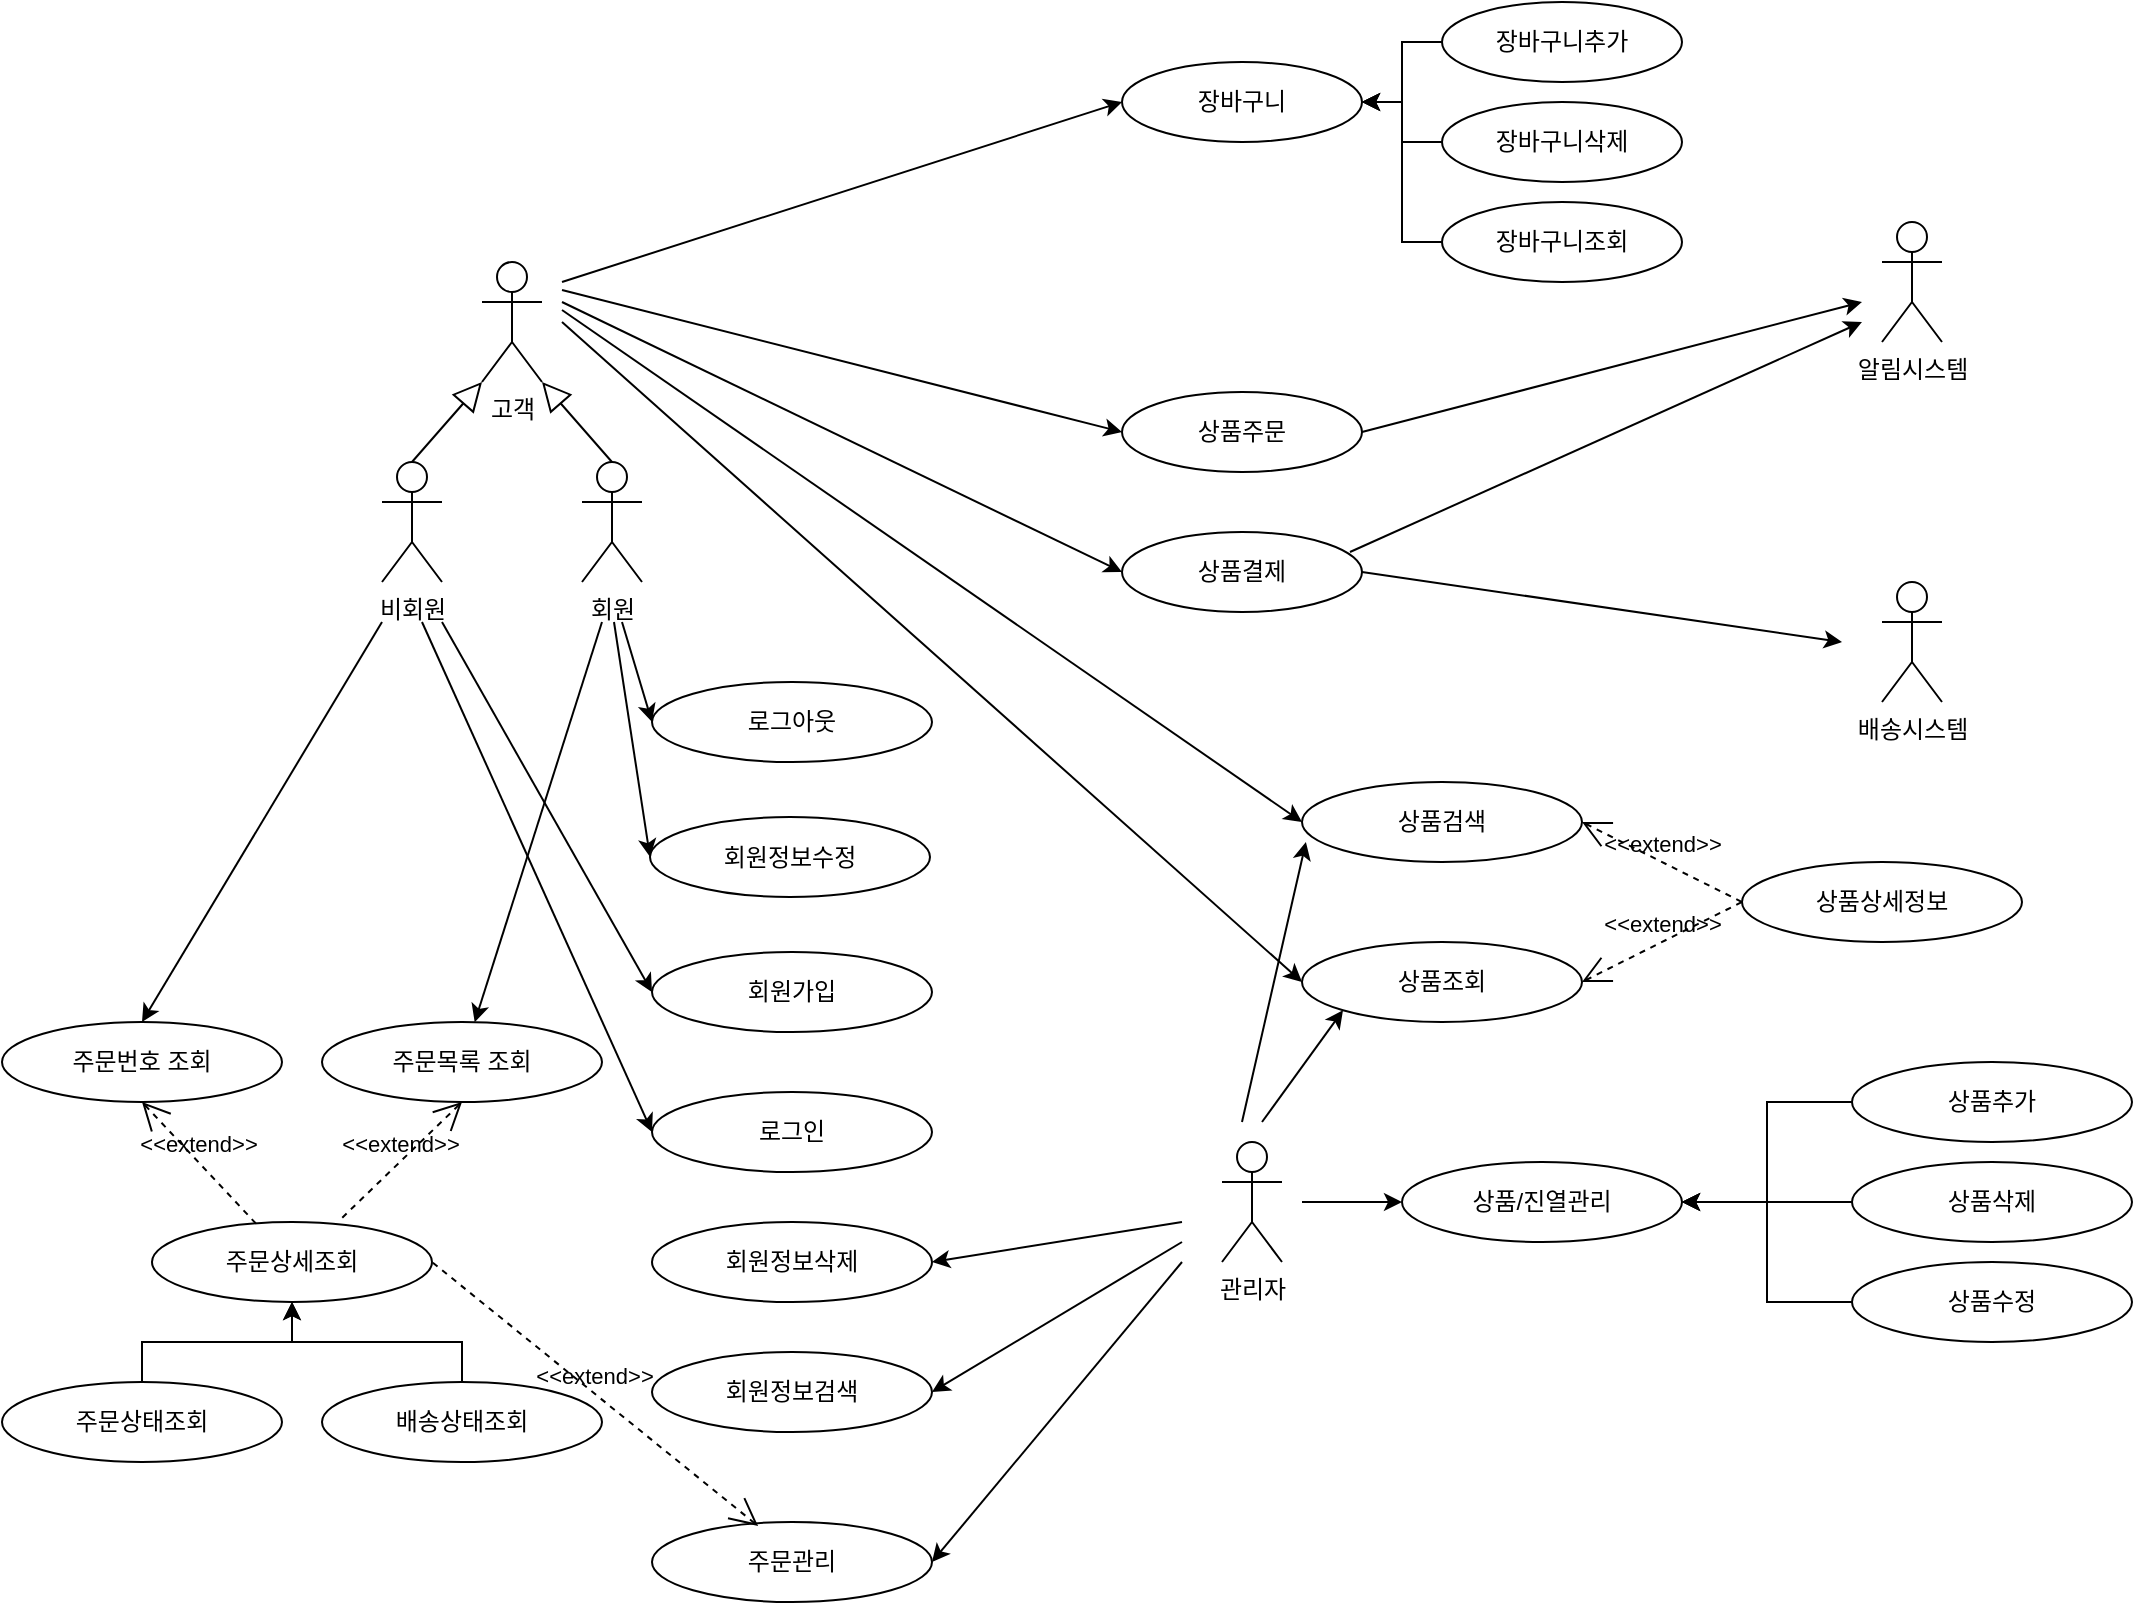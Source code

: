 <mxfile version="10.8.9" type="device"><diagram id="3NIwUlHn7vF3TEpJ-PGQ" name="Page-1"><mxGraphModel dx="1394" dy="-112" grid="1" gridSize="10" guides="1" tooltips="1" connect="1" arrows="1" fold="1" page="1" pageScale="1" pageWidth="1169" pageHeight="827" math="0" shadow="0"><root><mxCell id="0"/><mxCell id="1" parent="0"/><mxCell id="_D850sWrT6nZPo2Iu-sp-62" style="edgeStyle=orthogonalEdgeStyle;rounded=0;orthogonalLoop=1;jettySize=auto;html=1;exitX=0.5;exitY=0;exitDx=0;exitDy=0;exitPerimeter=0;entryX=0.5;entryY=0;entryDx=0;entryDy=0;" parent="1" edge="1"><mxGeometry relative="1" as="geometry"><mxPoint x="1070" y="250" as="sourcePoint"/><Array as="points"><mxPoint x="1070" y="130"/><mxPoint x="650" y="130"/></Array></mxGeometry></mxCell><mxCell id="_D850sWrT6nZPo2Iu-sp-63" style="edgeStyle=orthogonalEdgeStyle;rounded=0;orthogonalLoop=1;jettySize=auto;html=1;entryX=0.5;entryY=0;entryDx=0;entryDy=0;" parent="1" edge="1"><mxGeometry relative="1" as="geometry"><mxPoint x="1070" y="250" as="sourcePoint"/><Array as="points"><mxPoint x="1070" y="130"/><mxPoint x="830" y="130"/></Array></mxGeometry></mxCell><mxCell id="_D850sWrT6nZPo2Iu-sp-73" value="" style="group" parent="1" vertex="1" connectable="0"><mxGeometry x="210" y="960" width="130" height="160" as="geometry"/></mxCell><mxCell id="_D850sWrT6nZPo2Iu-sp-74" value="회원" style="shape=umlActor;verticalLabelPosition=bottom;labelBackgroundColor=#ffffff;verticalAlign=top;html=1;outlineConnect=0;" parent="_D850sWrT6nZPo2Iu-sp-73" vertex="1"><mxGeometry x="100" y="100" width="30" height="60" as="geometry"/></mxCell><mxCell id="_D850sWrT6nZPo2Iu-sp-75" value="고객" style="shape=umlActor;verticalLabelPosition=bottom;labelBackgroundColor=#ffffff;verticalAlign=top;html=1;outlineConnect=0;" parent="_D850sWrT6nZPo2Iu-sp-73" vertex="1"><mxGeometry x="50" width="30" height="60" as="geometry"/></mxCell><mxCell id="_D850sWrT6nZPo2Iu-sp-76" value="비회원" style="shape=umlActor;verticalLabelPosition=bottom;labelBackgroundColor=#ffffff;verticalAlign=top;html=1;outlineConnect=0;" parent="_D850sWrT6nZPo2Iu-sp-73" vertex="1"><mxGeometry y="100" width="30" height="60" as="geometry"/></mxCell><mxCell id="_D850sWrT6nZPo2Iu-sp-77" value="" style="endArrow=block;endFill=0;endSize=12;html=1;entryX=0;entryY=1;entryDx=0;entryDy=0;entryPerimeter=0;exitX=0.5;exitY=0;exitDx=0;exitDy=0;exitPerimeter=0;" parent="_D850sWrT6nZPo2Iu-sp-73" source="_D850sWrT6nZPo2Iu-sp-76" target="_D850sWrT6nZPo2Iu-sp-75" edge="1"><mxGeometry width="160" relative="1" as="geometry"><mxPoint x="-60" y="430" as="sourcePoint"/><mxPoint x="100" y="430" as="targetPoint"/></mxGeometry></mxCell><mxCell id="_D850sWrT6nZPo2Iu-sp-78" value="" style="endArrow=block;endFill=0;endSize=12;html=1;entryX=1;entryY=1;entryDx=0;entryDy=0;entryPerimeter=0;exitX=0.5;exitY=0;exitDx=0;exitDy=0;exitPerimeter=0;" parent="_D850sWrT6nZPo2Iu-sp-73" source="_D850sWrT6nZPo2Iu-sp-74" target="_D850sWrT6nZPo2Iu-sp-75" edge="1"><mxGeometry width="160" relative="1" as="geometry"><mxPoint x="135" y="230" as="sourcePoint"/><mxPoint x="170" y="190" as="targetPoint"/></mxGeometry></mxCell><mxCell id="_D850sWrT6nZPo2Iu-sp-79" value="회원가입" style="ellipse;whiteSpace=wrap;html=1;" parent="1" vertex="1"><mxGeometry x="345" y="1305" width="140" height="40" as="geometry"/></mxCell><mxCell id="_D850sWrT6nZPo2Iu-sp-80" value="로그인" style="ellipse;whiteSpace=wrap;html=1;" parent="1" vertex="1"><mxGeometry x="345" y="1375" width="140" height="40" as="geometry"/></mxCell><mxCell id="_D850sWrT6nZPo2Iu-sp-81" value="로그아웃" style="ellipse;whiteSpace=wrap;html=1;" parent="1" vertex="1"><mxGeometry x="345" y="1170" width="140" height="40" as="geometry"/></mxCell><mxCell id="_D850sWrT6nZPo2Iu-sp-83" value="" style="endArrow=classic;html=1;entryX=0;entryY=0.5;entryDx=0;entryDy=0;" parent="1" target="_D850sWrT6nZPo2Iu-sp-80" edge="1"><mxGeometry width="50" height="50" relative="1" as="geometry"><mxPoint x="230" y="1140" as="sourcePoint"/><mxPoint x="60" y="1360" as="targetPoint"/></mxGeometry></mxCell><mxCell id="_D850sWrT6nZPo2Iu-sp-84" value="" style="endArrow=classic;html=1;entryX=0;entryY=0.5;entryDx=0;entryDy=0;" parent="1" target="_D850sWrT6nZPo2Iu-sp-79" edge="1"><mxGeometry width="50" height="50" relative="1" as="geometry"><mxPoint x="240" y="1140" as="sourcePoint"/><mxPoint x="60" y="1360" as="targetPoint"/></mxGeometry></mxCell><mxCell id="_D850sWrT6nZPo2Iu-sp-85" value="" style="endArrow=classic;html=1;entryX=0;entryY=0.5;entryDx=0;entryDy=0;" parent="1" target="_D850sWrT6nZPo2Iu-sp-81" edge="1"><mxGeometry width="50" height="50" relative="1" as="geometry"><mxPoint x="330" y="1140" as="sourcePoint"/><mxPoint x="60" y="1360" as="targetPoint"/></mxGeometry></mxCell><mxCell id="_D850sWrT6nZPo2Iu-sp-86" value="관리자&lt;br&gt;" style="shape=umlActor;verticalLabelPosition=bottom;labelBackgroundColor=#ffffff;verticalAlign=top;html=1;outlineConnect=0;" parent="1" vertex="1"><mxGeometry x="630" y="1400" width="30" height="60" as="geometry"/></mxCell><mxCell id="_D850sWrT6nZPo2Iu-sp-87" value="회원정보수정" style="ellipse;whiteSpace=wrap;html=1;" parent="1" vertex="1"><mxGeometry x="344" y="1237.5" width="140" height="40" as="geometry"/></mxCell><mxCell id="_D850sWrT6nZPo2Iu-sp-88" value="회원정보삭제" style="ellipse;whiteSpace=wrap;html=1;" parent="1" vertex="1"><mxGeometry x="345" y="1440" width="140" height="40" as="geometry"/></mxCell><mxCell id="_D850sWrT6nZPo2Iu-sp-89" value="" style="endArrow=classic;html=1;entryX=0;entryY=0.5;entryDx=0;entryDy=0;" parent="1" target="_D850sWrT6nZPo2Iu-sp-87" edge="1"><mxGeometry width="50" height="50" relative="1" as="geometry"><mxPoint x="326" y="1140" as="sourcePoint"/><mxPoint x="480" y="1258" as="targetPoint"/></mxGeometry></mxCell><mxCell id="_D850sWrT6nZPo2Iu-sp-90" value="" style="endArrow=classic;html=1;entryX=1;entryY=0.5;entryDx=0;entryDy=0;" parent="1" target="_D850sWrT6nZPo2Iu-sp-88" edge="1"><mxGeometry width="50" height="50" relative="1" as="geometry"><mxPoint x="610" y="1440" as="sourcePoint"/><mxPoint x="60" y="1360" as="targetPoint"/></mxGeometry></mxCell><mxCell id="_D850sWrT6nZPo2Iu-sp-102" value="상품/진열관리" style="ellipse;whiteSpace=wrap;html=1;" parent="1" vertex="1"><mxGeometry x="720" y="1410" width="140" height="40" as="geometry"/></mxCell><mxCell id="_D850sWrT6nZPo2Iu-sp-103" style="edgeStyle=orthogonalEdgeStyle;rounded=0;orthogonalLoop=1;jettySize=auto;html=1;exitX=0;exitY=0.5;exitDx=0;exitDy=0;entryX=1;entryY=0.5;entryDx=0;entryDy=0;" parent="1" source="_D850sWrT6nZPo2Iu-sp-104" target="_D850sWrT6nZPo2Iu-sp-102" edge="1"><mxGeometry relative="1" as="geometry"/></mxCell><mxCell id="_D850sWrT6nZPo2Iu-sp-104" value="상품수정&lt;br&gt;" style="ellipse;whiteSpace=wrap;html=1;" parent="1" vertex="1"><mxGeometry x="945" y="1460" width="140" height="40" as="geometry"/></mxCell><mxCell id="_D850sWrT6nZPo2Iu-sp-105" value="" style="edgeStyle=orthogonalEdgeStyle;rounded=0;orthogonalLoop=1;jettySize=auto;html=1;" parent="1" source="_D850sWrT6nZPo2Iu-sp-106" target="_D850sWrT6nZPo2Iu-sp-102" edge="1"><mxGeometry relative="1" as="geometry"/></mxCell><mxCell id="_D850sWrT6nZPo2Iu-sp-106" value="상품삭제" style="ellipse;whiteSpace=wrap;html=1;" parent="1" vertex="1"><mxGeometry x="945" y="1410" width="140" height="40" as="geometry"/></mxCell><mxCell id="_D850sWrT6nZPo2Iu-sp-110" style="edgeStyle=orthogonalEdgeStyle;rounded=0;orthogonalLoop=1;jettySize=auto;html=1;exitX=0;exitY=0.5;exitDx=0;exitDy=0;entryX=1;entryY=0.5;entryDx=0;entryDy=0;" parent="1" source="_D850sWrT6nZPo2Iu-sp-108" target="_D850sWrT6nZPo2Iu-sp-102" edge="1"><mxGeometry relative="1" as="geometry"/></mxCell><mxCell id="_D850sWrT6nZPo2Iu-sp-108" value="상품추가" style="ellipse;whiteSpace=wrap;html=1;" parent="1" vertex="1"><mxGeometry x="945" y="1360" width="140" height="40" as="geometry"/></mxCell><mxCell id="_D850sWrT6nZPo2Iu-sp-111" value="" style="endArrow=classic;html=1;entryX=0;entryY=0.5;entryDx=0;entryDy=0;" parent="1" target="_D850sWrT6nZPo2Iu-sp-102" edge="1"><mxGeometry width="50" height="50" relative="1" as="geometry"><mxPoint x="670" y="1430" as="sourcePoint"/><mxPoint x="485" y="1474" as="targetPoint"/></mxGeometry></mxCell><mxCell id="_D850sWrT6nZPo2Iu-sp-112" value="주문상세조회" style="ellipse;whiteSpace=wrap;html=1;" parent="1" vertex="1"><mxGeometry x="95" y="1440" width="140" height="40" as="geometry"/></mxCell><mxCell id="_D850sWrT6nZPo2Iu-sp-113" value="주문번호 조회" style="ellipse;whiteSpace=wrap;html=1;" parent="1" vertex="1"><mxGeometry x="20" y="1340" width="140" height="40" as="geometry"/></mxCell><mxCell id="_D850sWrT6nZPo2Iu-sp-114" value="주문목록 조회&lt;br&gt;" style="ellipse;whiteSpace=wrap;html=1;" parent="1" vertex="1"><mxGeometry x="180" y="1340" width="140" height="40" as="geometry"/></mxCell><mxCell id="_D850sWrT6nZPo2Iu-sp-115" value="&amp;lt;&amp;lt;extend&amp;gt;&amp;gt;" style="edgeStyle=none;html=1;startArrow=open;endArrow=none;startSize=12;verticalAlign=bottom;dashed=1;labelBackgroundColor=none;exitX=0.5;exitY=1;exitDx=0;exitDy=0;entryX=0.671;entryY=-0.025;entryDx=0;entryDy=0;entryPerimeter=0;" parent="1" source="_D850sWrT6nZPo2Iu-sp-114" target="_D850sWrT6nZPo2Iu-sp-112" edge="1"><mxGeometry width="160" relative="1" as="geometry"><mxPoint x="-15" y="1530" as="sourcePoint"/><mxPoint x="265" y="1355" as="targetPoint"/></mxGeometry></mxCell><mxCell id="_D850sWrT6nZPo2Iu-sp-116" value="&amp;lt;&amp;lt;extend&amp;gt;&amp;gt;" style="edgeStyle=none;html=1;startArrow=open;endArrow=none;startSize=12;verticalAlign=bottom;dashed=1;labelBackgroundColor=none;exitX=0.5;exitY=1;exitDx=0;exitDy=0;" parent="1" source="_D850sWrT6nZPo2Iu-sp-113" target="_D850sWrT6nZPo2Iu-sp-112" edge="1"><mxGeometry width="160" relative="1" as="geometry"><mxPoint x="-15" y="1530" as="sourcePoint"/><mxPoint x="145" y="1530" as="targetPoint"/></mxGeometry></mxCell><mxCell id="_D850sWrT6nZPo2Iu-sp-118" value="" style="endArrow=classic;html=1;entryX=0.5;entryY=0;entryDx=0;entryDy=0;" parent="1" target="_D850sWrT6nZPo2Iu-sp-113" edge="1"><mxGeometry width="50" height="50" relative="1" as="geometry"><mxPoint x="210" y="1140" as="sourcePoint"/><mxPoint x="70" y="1215" as="targetPoint"/></mxGeometry></mxCell><mxCell id="_D850sWrT6nZPo2Iu-sp-119" value="" style="endArrow=classic;html=1;" parent="1" target="_D850sWrT6nZPo2Iu-sp-114" edge="1"><mxGeometry width="50" height="50" relative="1" as="geometry"><mxPoint x="320" y="1140" as="sourcePoint"/><mxPoint x="70" y="1215" as="targetPoint"/></mxGeometry></mxCell><mxCell id="_D850sWrT6nZPo2Iu-sp-120" value="상품조회" style="ellipse;whiteSpace=wrap;html=1;" parent="1" vertex="1"><mxGeometry x="670" y="1300" width="140" height="40" as="geometry"/></mxCell><mxCell id="_D850sWrT6nZPo2Iu-sp-121" value="상품검색" style="ellipse;whiteSpace=wrap;html=1;" parent="1" vertex="1"><mxGeometry x="670" y="1220" width="140" height="40" as="geometry"/></mxCell><mxCell id="_D850sWrT6nZPo2Iu-sp-122" value="상품상세정보" style="ellipse;whiteSpace=wrap;html=1;" parent="1" vertex="1"><mxGeometry x="890" y="1260" width="140" height="40" as="geometry"/></mxCell><mxCell id="_D850sWrT6nZPo2Iu-sp-123" value="&amp;lt;&amp;lt;extend&amp;gt;&amp;gt;" style="edgeStyle=none;html=1;startArrow=open;endArrow=none;startSize=12;verticalAlign=bottom;dashed=1;labelBackgroundColor=none;entryX=0;entryY=0.5;entryDx=0;entryDy=0;exitX=1;exitY=0.5;exitDx=0;exitDy=0;" parent="1" source="_D850sWrT6nZPo2Iu-sp-121" target="_D850sWrT6nZPo2Iu-sp-122" edge="1"><mxGeometry width="160" relative="1" as="geometry"><mxPoint x="20" y="1865" as="sourcePoint"/><mxPoint x="180" y="1865" as="targetPoint"/></mxGeometry></mxCell><mxCell id="_D850sWrT6nZPo2Iu-sp-124" value="&amp;lt;&amp;lt;extend&amp;gt;&amp;gt;" style="edgeStyle=none;html=1;startArrow=open;endArrow=none;startSize=12;verticalAlign=bottom;dashed=1;labelBackgroundColor=none;exitX=1;exitY=0.5;exitDx=0;exitDy=0;entryX=0;entryY=0.5;entryDx=0;entryDy=0;" parent="1" source="_D850sWrT6nZPo2Iu-sp-120" target="_D850sWrT6nZPo2Iu-sp-122" edge="1"><mxGeometry width="160" relative="1" as="geometry"><mxPoint x="20" y="1865" as="sourcePoint"/><mxPoint x="760" y="1265" as="targetPoint"/></mxGeometry></mxCell><mxCell id="_D850sWrT6nZPo2Iu-sp-126" value="장바구니" style="ellipse;whiteSpace=wrap;html=1;" parent="1" vertex="1"><mxGeometry x="580" y="860" width="120" height="40" as="geometry"/></mxCell><mxCell id="_D850sWrT6nZPo2Iu-sp-131" style="edgeStyle=orthogonalEdgeStyle;rounded=0;orthogonalLoop=1;jettySize=auto;html=1;exitX=0;exitY=0.5;exitDx=0;exitDy=0;entryX=1;entryY=0.5;entryDx=0;entryDy=0;" parent="1" source="_D850sWrT6nZPo2Iu-sp-128" target="_D850sWrT6nZPo2Iu-sp-126" edge="1"><mxGeometry relative="1" as="geometry"/></mxCell><mxCell id="_D850sWrT6nZPo2Iu-sp-128" value="장바구니삭제" style="ellipse;whiteSpace=wrap;html=1;" parent="1" vertex="1"><mxGeometry x="740" y="880" width="120" height="40" as="geometry"/></mxCell><mxCell id="_D850sWrT6nZPo2Iu-sp-132" style="edgeStyle=orthogonalEdgeStyle;rounded=0;orthogonalLoop=1;jettySize=auto;html=1;exitX=0;exitY=0.5;exitDx=0;exitDy=0;entryX=1;entryY=0.5;entryDx=0;entryDy=0;" parent="1" source="_D850sWrT6nZPo2Iu-sp-130" target="_D850sWrT6nZPo2Iu-sp-126" edge="1"><mxGeometry relative="1" as="geometry"/></mxCell><mxCell id="_D850sWrT6nZPo2Iu-sp-130" value="장바구니추가&lt;br&gt;" style="ellipse;whiteSpace=wrap;html=1;" parent="1" vertex="1"><mxGeometry x="740" y="830" width="120" height="40" as="geometry"/></mxCell><mxCell id="_D850sWrT6nZPo2Iu-sp-133" value="상품주문" style="ellipse;whiteSpace=wrap;html=1;" parent="1" vertex="1"><mxGeometry x="580" y="1025" width="120" height="40" as="geometry"/></mxCell><mxCell id="_D850sWrT6nZPo2Iu-sp-137" style="edgeStyle=orthogonalEdgeStyle;rounded=0;orthogonalLoop=1;jettySize=auto;html=1;exitX=0.5;exitY=0;exitDx=0;exitDy=0;entryX=0.5;entryY=1;entryDx=0;entryDy=0;" parent="1" source="_D850sWrT6nZPo2Iu-sp-134" target="_D850sWrT6nZPo2Iu-sp-112" edge="1"><mxGeometry relative="1" as="geometry"/></mxCell><mxCell id="_D850sWrT6nZPo2Iu-sp-134" value="주문상태조회" style="ellipse;whiteSpace=wrap;html=1;" parent="1" vertex="1"><mxGeometry x="20" y="1520" width="140" height="40" as="geometry"/></mxCell><mxCell id="_D850sWrT6nZPo2Iu-sp-136" style="edgeStyle=orthogonalEdgeStyle;rounded=0;orthogonalLoop=1;jettySize=auto;html=1;exitX=0.5;exitY=0;exitDx=0;exitDy=0;entryX=0.5;entryY=1;entryDx=0;entryDy=0;" parent="1" source="_D850sWrT6nZPo2Iu-sp-135" target="_D850sWrT6nZPo2Iu-sp-112" edge="1"><mxGeometry relative="1" as="geometry"/></mxCell><mxCell id="_D850sWrT6nZPo2Iu-sp-135" value="배송상태조회" style="ellipse;whiteSpace=wrap;html=1;" parent="1" vertex="1"><mxGeometry x="180" y="1520" width="140" height="40" as="geometry"/></mxCell><mxCell id="_D850sWrT6nZPo2Iu-sp-138" value="상품결제" style="ellipse;whiteSpace=wrap;html=1;" parent="1" vertex="1"><mxGeometry x="580" y="1095" width="120" height="40" as="geometry"/></mxCell><mxCell id="_D850sWrT6nZPo2Iu-sp-140" style="edgeStyle=orthogonalEdgeStyle;rounded=0;orthogonalLoop=1;jettySize=auto;html=1;exitX=0;exitY=0.5;exitDx=0;exitDy=0;entryX=1;entryY=0.5;entryDx=0;entryDy=0;" parent="1" source="_D850sWrT6nZPo2Iu-sp-139" target="_D850sWrT6nZPo2Iu-sp-126" edge="1"><mxGeometry relative="1" as="geometry"/></mxCell><mxCell id="_D850sWrT6nZPo2Iu-sp-139" value="장바구니조회" style="ellipse;whiteSpace=wrap;html=1;" parent="1" vertex="1"><mxGeometry x="740" y="930" width="120" height="40" as="geometry"/></mxCell><mxCell id="_D850sWrT6nZPo2Iu-sp-143" value="" style="endArrow=classic;html=1;entryX=0;entryY=0.5;entryDx=0;entryDy=0;" parent="1" target="_D850sWrT6nZPo2Iu-sp-126" edge="1"><mxGeometry width="50" height="50" relative="1" as="geometry"><mxPoint x="300" y="970" as="sourcePoint"/><mxPoint x="345" y="1190" as="targetPoint"/></mxGeometry></mxCell><mxCell id="_D850sWrT6nZPo2Iu-sp-144" value="" style="endArrow=classic;html=1;entryX=0;entryY=0.5;entryDx=0;entryDy=0;" parent="1" target="_D850sWrT6nZPo2Iu-sp-133" edge="1"><mxGeometry width="50" height="50" relative="1" as="geometry"><mxPoint x="300" y="974" as="sourcePoint"/><mxPoint x="580" y="1049" as="targetPoint"/></mxGeometry></mxCell><mxCell id="_D850sWrT6nZPo2Iu-sp-145" value="" style="endArrow=classic;html=1;entryX=0;entryY=0.5;entryDx=0;entryDy=0;" parent="1" target="_D850sWrT6nZPo2Iu-sp-138" edge="1"><mxGeometry width="50" height="50" relative="1" as="geometry"><mxPoint x="300" y="980" as="sourcePoint"/><mxPoint x="345" y="1190" as="targetPoint"/></mxGeometry></mxCell><mxCell id="_D850sWrT6nZPo2Iu-sp-146" value="" style="endArrow=classic;html=1;" parent="1" edge="1"><mxGeometry width="50" height="50" relative="1" as="geometry"><mxPoint x="300" y="984" as="sourcePoint"/><mxPoint x="670" y="1240" as="targetPoint"/></mxGeometry></mxCell><mxCell id="_D850sWrT6nZPo2Iu-sp-147" value="" style="endArrow=classic;html=1;entryX=0;entryY=0.5;entryDx=0;entryDy=0;" parent="1" target="_D850sWrT6nZPo2Iu-sp-120" edge="1"><mxGeometry width="50" height="50" relative="1" as="geometry"><mxPoint x="300" y="990" as="sourcePoint"/><mxPoint x="345" y="1190" as="targetPoint"/></mxGeometry></mxCell><mxCell id="_D850sWrT6nZPo2Iu-sp-148" value="" style="endArrow=classic;html=1;entryX=0;entryY=1;entryDx=0;entryDy=0;" parent="1" target="_D850sWrT6nZPo2Iu-sp-120" edge="1"><mxGeometry width="50" height="50" relative="1" as="geometry"><mxPoint x="650" y="1390" as="sourcePoint"/><mxPoint x="345" y="1190" as="targetPoint"/></mxGeometry></mxCell><mxCell id="_D850sWrT6nZPo2Iu-sp-149" value="" style="endArrow=classic;html=1;entryX=0.014;entryY=0.75;entryDx=0;entryDy=0;entryPerimeter=0;" parent="1" target="_D850sWrT6nZPo2Iu-sp-121" edge="1"><mxGeometry width="50" height="50" relative="1" as="geometry"><mxPoint x="640" y="1390" as="sourcePoint"/><mxPoint x="691" y="1334" as="targetPoint"/></mxGeometry></mxCell><mxCell id="_D850sWrT6nZPo2Iu-sp-150" value="알림시스템&lt;br&gt;" style="shape=umlActor;verticalLabelPosition=bottom;labelBackgroundColor=#ffffff;verticalAlign=top;html=1;outlineConnect=0;" parent="1" vertex="1"><mxGeometry x="960" y="940" width="30" height="60" as="geometry"/></mxCell><mxCell id="_D850sWrT6nZPo2Iu-sp-151" value="배송시스템&lt;br&gt;" style="shape=umlActor;verticalLabelPosition=bottom;labelBackgroundColor=#ffffff;verticalAlign=top;html=1;outlineConnect=0;" parent="1" vertex="1"><mxGeometry x="960" y="1120" width="30" height="60" as="geometry"/></mxCell><mxCell id="_D850sWrT6nZPo2Iu-sp-153" value="" style="endArrow=classic;html=1;exitX=1;exitY=0.5;exitDx=0;exitDy=0;" parent="1" source="_D850sWrT6nZPo2Iu-sp-133" edge="1"><mxGeometry width="50" height="50" relative="1" as="geometry"><mxPoint x="300" y="974" as="sourcePoint"/><mxPoint x="950" y="980" as="targetPoint"/></mxGeometry></mxCell><mxCell id="_D850sWrT6nZPo2Iu-sp-154" value="" style="endArrow=classic;html=1;exitX=1;exitY=0.5;exitDx=0;exitDy=0;" parent="1" source="_D850sWrT6nZPo2Iu-sp-138" edge="1"><mxGeometry width="50" height="50" relative="1" as="geometry"><mxPoint x="300" y="974" as="sourcePoint"/><mxPoint x="940" y="1150" as="targetPoint"/></mxGeometry></mxCell><mxCell id="_D850sWrT6nZPo2Iu-sp-155" value="" style="endArrow=classic;html=1;exitX=0.95;exitY=0.25;exitDx=0;exitDy=0;exitPerimeter=0;" parent="1" source="_D850sWrT6nZPo2Iu-sp-138" edge="1"><mxGeometry width="50" height="50" relative="1" as="geometry"><mxPoint x="700" y="1115" as="sourcePoint"/><mxPoint x="950" y="990" as="targetPoint"/></mxGeometry></mxCell><mxCell id="6Oaov_oVwc3zsJ9b4OeX-1" value="회원정보검색" style="ellipse;whiteSpace=wrap;html=1;" parent="1" vertex="1"><mxGeometry x="345" y="1505" width="140" height="40" as="geometry"/></mxCell><mxCell id="6Oaov_oVwc3zsJ9b4OeX-2" value="" style="endArrow=classic;html=1;entryX=1;entryY=0.5;entryDx=0;entryDy=0;" parent="1" target="6Oaov_oVwc3zsJ9b4OeX-1" edge="1"><mxGeometry width="50" height="50" relative="1" as="geometry"><mxPoint x="610" y="1450" as="sourcePoint"/><mxPoint x="60" y="1360" as="targetPoint"/></mxGeometry></mxCell><mxCell id="1cW0OSzUmnmeFFNsy381-1" value="주문관리" style="ellipse;whiteSpace=wrap;html=1;" vertex="1" parent="1"><mxGeometry x="345" y="1590" width="140" height="40" as="geometry"/></mxCell><mxCell id="1cW0OSzUmnmeFFNsy381-2" value="&amp;lt;&amp;lt;extend&amp;gt;&amp;gt;" style="edgeStyle=none;html=1;startArrow=open;endArrow=none;startSize=12;verticalAlign=bottom;dashed=1;labelBackgroundColor=none;exitX=0.379;exitY=0.05;exitDx=0;exitDy=0;entryX=1;entryY=0.5;entryDx=0;entryDy=0;exitPerimeter=0;" edge="1" parent="1" source="1cW0OSzUmnmeFFNsy381-1" target="_D850sWrT6nZPo2Iu-sp-112"><mxGeometry width="160" relative="1" as="geometry"><mxPoint x="-15" y="1530" as="sourcePoint"/><mxPoint x="265" y="1355" as="targetPoint"/></mxGeometry></mxCell><mxCell id="1cW0OSzUmnmeFFNsy381-3" value="" style="endArrow=classic;html=1;entryX=1;entryY=0.5;entryDx=0;entryDy=0;" edge="1" parent="1" target="1cW0OSzUmnmeFFNsy381-1"><mxGeometry width="50" height="50" relative="1" as="geometry"><mxPoint x="610" y="1460" as="sourcePoint"/><mxPoint x="60" y="1360" as="targetPoint"/></mxGeometry></mxCell></root></mxGraphModel></diagram></mxfile>